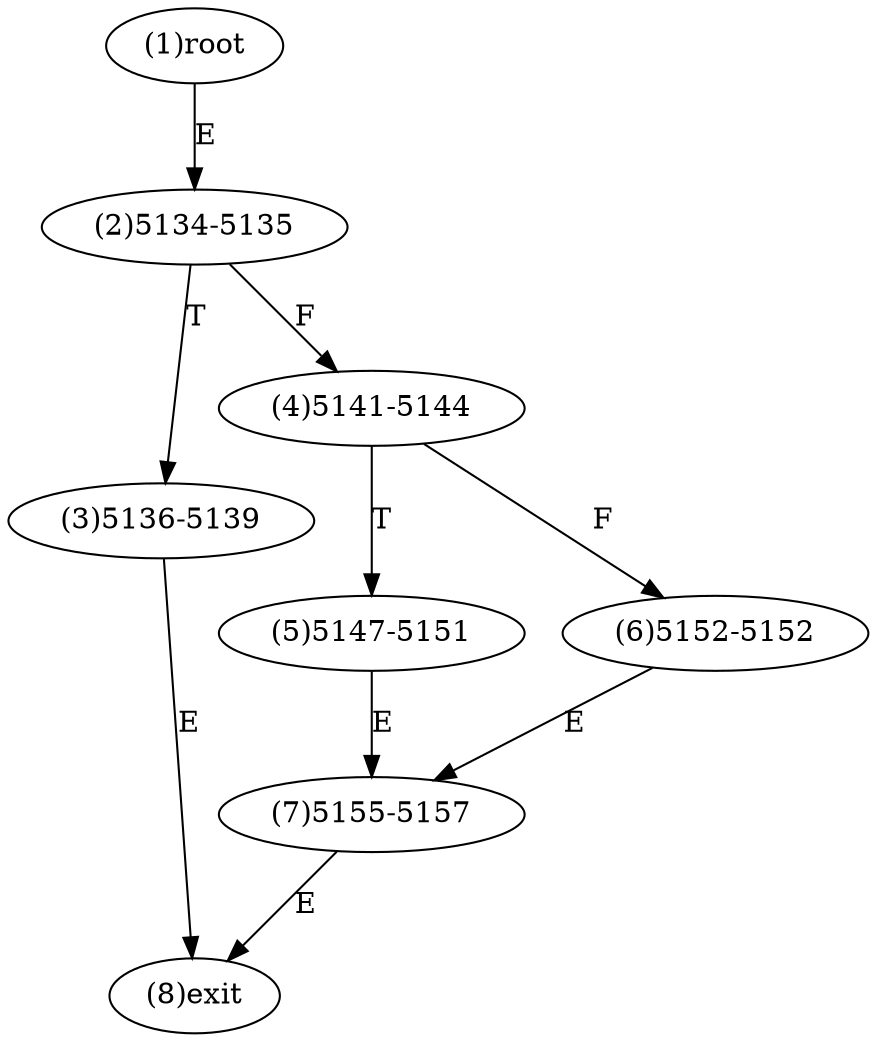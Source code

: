 digraph "" { 
1[ label="(1)root"];
2[ label="(2)5134-5135"];
3[ label="(3)5136-5139"];
4[ label="(4)5141-5144"];
5[ label="(5)5147-5151"];
6[ label="(6)5152-5152"];
7[ label="(7)5155-5157"];
8[ label="(8)exit"];
1->2[ label="E"];
2->4[ label="F"];
2->3[ label="T"];
3->8[ label="E"];
4->6[ label="F"];
4->5[ label="T"];
5->7[ label="E"];
6->7[ label="E"];
7->8[ label="E"];
}